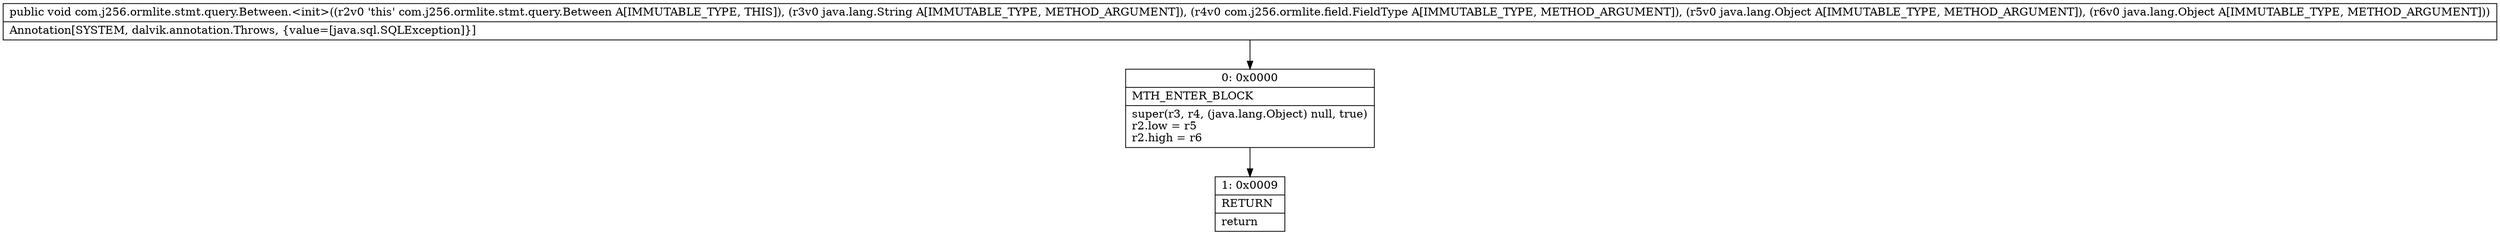 digraph "CFG forcom.j256.ormlite.stmt.query.Between.\<init\>(Ljava\/lang\/String;Lcom\/j256\/ormlite\/field\/FieldType;Ljava\/lang\/Object;Ljava\/lang\/Object;)V" {
Node_0 [shape=record,label="{0\:\ 0x0000|MTH_ENTER_BLOCK\l|super(r3, r4, (java.lang.Object) null, true)\lr2.low = r5\lr2.high = r6\l}"];
Node_1 [shape=record,label="{1\:\ 0x0009|RETURN\l|return\l}"];
MethodNode[shape=record,label="{public void com.j256.ormlite.stmt.query.Between.\<init\>((r2v0 'this' com.j256.ormlite.stmt.query.Between A[IMMUTABLE_TYPE, THIS]), (r3v0 java.lang.String A[IMMUTABLE_TYPE, METHOD_ARGUMENT]), (r4v0 com.j256.ormlite.field.FieldType A[IMMUTABLE_TYPE, METHOD_ARGUMENT]), (r5v0 java.lang.Object A[IMMUTABLE_TYPE, METHOD_ARGUMENT]), (r6v0 java.lang.Object A[IMMUTABLE_TYPE, METHOD_ARGUMENT]))  | Annotation[SYSTEM, dalvik.annotation.Throws, \{value=[java.sql.SQLException]\}]\l}"];
MethodNode -> Node_0;
Node_0 -> Node_1;
}

